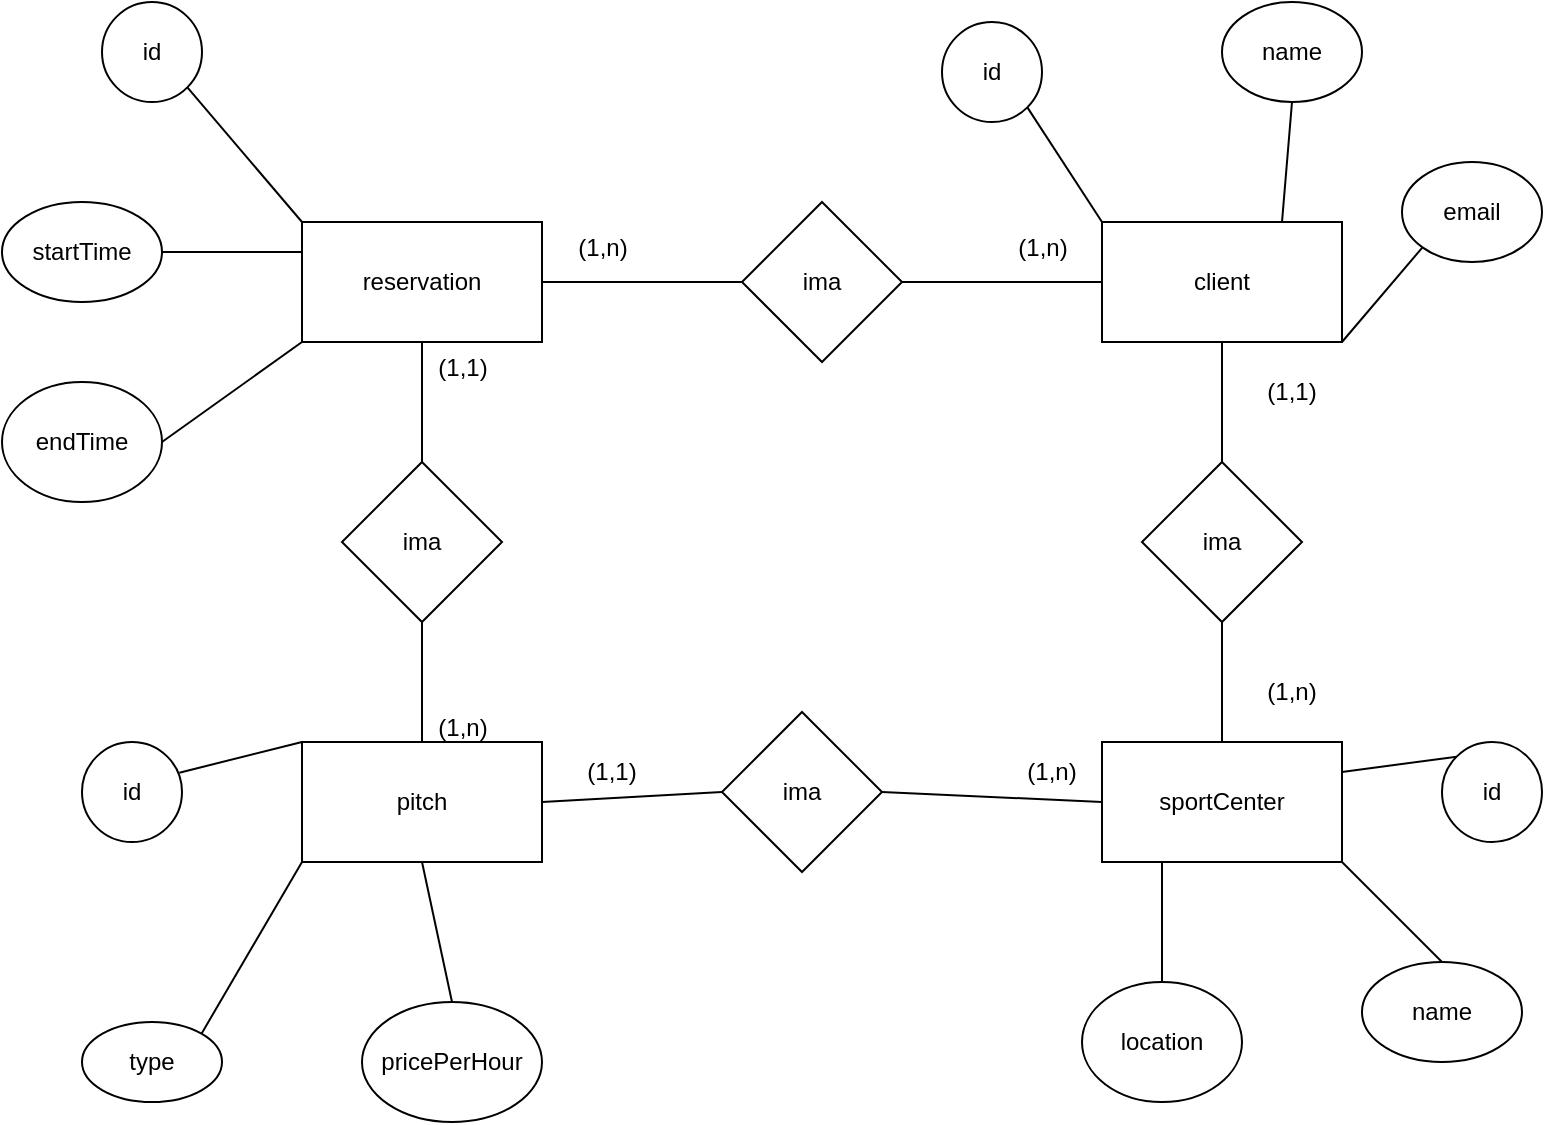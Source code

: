 <mxfile version="26.2.5">
  <diagram name="Page-1" id="48Vk8ngiQX2ITSys7Jz5">
    <mxGraphModel dx="788" dy="459" grid="1" gridSize="10" guides="1" tooltips="1" connect="1" arrows="1" fold="1" page="1" pageScale="1" pageWidth="850" pageHeight="1100" math="0" shadow="0">
      <root>
        <mxCell id="0" />
        <mxCell id="1" parent="0" />
        <mxCell id="3PJ_PapXwdnP2tnV1irn-1" value="sportCenter" style="rounded=0;whiteSpace=wrap;html=1;" vertex="1" parent="1">
          <mxGeometry x="600" y="380" width="120" height="60" as="geometry" />
        </mxCell>
        <mxCell id="3PJ_PapXwdnP2tnV1irn-2" value="pitch" style="rounded=0;whiteSpace=wrap;html=1;" vertex="1" parent="1">
          <mxGeometry x="200" y="380" width="120" height="60" as="geometry" />
        </mxCell>
        <mxCell id="3PJ_PapXwdnP2tnV1irn-3" value="client" style="rounded=0;whiteSpace=wrap;html=1;" vertex="1" parent="1">
          <mxGeometry x="600" y="120" width="120" height="60" as="geometry" />
        </mxCell>
        <mxCell id="3PJ_PapXwdnP2tnV1irn-4" value="reservation" style="rounded=0;whiteSpace=wrap;html=1;" vertex="1" parent="1">
          <mxGeometry x="200" y="120" width="120" height="60" as="geometry" />
        </mxCell>
        <mxCell id="3PJ_PapXwdnP2tnV1irn-5" value="location" style="ellipse;whiteSpace=wrap;html=1;" vertex="1" parent="1">
          <mxGeometry x="590" y="500" width="80" height="60" as="geometry" />
        </mxCell>
        <mxCell id="3PJ_PapXwdnP2tnV1irn-6" value="name" style="ellipse;whiteSpace=wrap;html=1;" vertex="1" parent="1">
          <mxGeometry x="730" y="490" width="80" height="50" as="geometry" />
        </mxCell>
        <mxCell id="3PJ_PapXwdnP2tnV1irn-7" value="id" style="ellipse;whiteSpace=wrap;html=1;" vertex="1" parent="1">
          <mxGeometry x="770" y="380" width="50" height="50" as="geometry" />
        </mxCell>
        <mxCell id="3PJ_PapXwdnP2tnV1irn-8" value="email" style="ellipse;whiteSpace=wrap;html=1;" vertex="1" parent="1">
          <mxGeometry x="750" y="90" width="70" height="50" as="geometry" />
        </mxCell>
        <mxCell id="3PJ_PapXwdnP2tnV1irn-9" value="name" style="ellipse;whiteSpace=wrap;html=1;" vertex="1" parent="1">
          <mxGeometry x="660" y="10" width="70" height="50" as="geometry" />
        </mxCell>
        <mxCell id="3PJ_PapXwdnP2tnV1irn-10" value="id" style="ellipse;whiteSpace=wrap;html=1;" vertex="1" parent="1">
          <mxGeometry x="520" y="20" width="50" height="50" as="geometry" />
        </mxCell>
        <mxCell id="3PJ_PapXwdnP2tnV1irn-11" value="pricePerHour" style="ellipse;whiteSpace=wrap;html=1;" vertex="1" parent="1">
          <mxGeometry x="230" y="510" width="90" height="60" as="geometry" />
        </mxCell>
        <mxCell id="3PJ_PapXwdnP2tnV1irn-12" value="type" style="ellipse;whiteSpace=wrap;html=1;" vertex="1" parent="1">
          <mxGeometry x="90" y="520" width="70" height="40" as="geometry" />
        </mxCell>
        <mxCell id="3PJ_PapXwdnP2tnV1irn-13" value="id" style="ellipse;whiteSpace=wrap;html=1;" vertex="1" parent="1">
          <mxGeometry x="90" y="380" width="50" height="50" as="geometry" />
        </mxCell>
        <mxCell id="3PJ_PapXwdnP2tnV1irn-14" value="endTime" style="ellipse;whiteSpace=wrap;html=1;" vertex="1" parent="1">
          <mxGeometry x="50" y="200" width="80" height="60" as="geometry" />
        </mxCell>
        <mxCell id="3PJ_PapXwdnP2tnV1irn-15" value="startTime" style="ellipse;whiteSpace=wrap;html=1;" vertex="1" parent="1">
          <mxGeometry x="50" y="110" width="80" height="50" as="geometry" />
        </mxCell>
        <mxCell id="3PJ_PapXwdnP2tnV1irn-16" value="id" style="ellipse;whiteSpace=wrap;html=1;" vertex="1" parent="1">
          <mxGeometry x="100" y="10" width="50" height="50" as="geometry" />
        </mxCell>
        <mxCell id="3PJ_PapXwdnP2tnV1irn-17" value="" style="endArrow=none;html=1;rounded=0;entryX=0;entryY=1;entryDx=0;entryDy=0;exitX=1;exitY=1;exitDx=0;exitDy=0;" edge="1" parent="1" source="3PJ_PapXwdnP2tnV1irn-3" target="3PJ_PapXwdnP2tnV1irn-8">
          <mxGeometry width="50" height="50" relative="1" as="geometry">
            <mxPoint x="400" y="270" as="sourcePoint" />
            <mxPoint x="450" y="220" as="targetPoint" />
          </mxGeometry>
        </mxCell>
        <mxCell id="3PJ_PapXwdnP2tnV1irn-18" value="" style="endArrow=none;html=1;rounded=0;entryX=0.5;entryY=1;entryDx=0;entryDy=0;exitX=0.75;exitY=0;exitDx=0;exitDy=0;" edge="1" parent="1" source="3PJ_PapXwdnP2tnV1irn-3" target="3PJ_PapXwdnP2tnV1irn-9">
          <mxGeometry width="50" height="50" relative="1" as="geometry">
            <mxPoint x="400" y="270" as="sourcePoint" />
            <mxPoint x="450" y="220" as="targetPoint" />
          </mxGeometry>
        </mxCell>
        <mxCell id="3PJ_PapXwdnP2tnV1irn-19" value="" style="endArrow=none;html=1;rounded=0;exitX=0;exitY=0;exitDx=0;exitDy=0;entryX=1;entryY=1;entryDx=0;entryDy=0;" edge="1" parent="1" source="3PJ_PapXwdnP2tnV1irn-3" target="3PJ_PapXwdnP2tnV1irn-10">
          <mxGeometry width="50" height="50" relative="1" as="geometry">
            <mxPoint x="400" y="270" as="sourcePoint" />
            <mxPoint x="450" y="220" as="targetPoint" />
          </mxGeometry>
        </mxCell>
        <mxCell id="3PJ_PapXwdnP2tnV1irn-20" value="" style="endArrow=none;html=1;rounded=0;exitX=1;exitY=1;exitDx=0;exitDy=0;entryX=0;entryY=0;entryDx=0;entryDy=0;" edge="1" parent="1" source="3PJ_PapXwdnP2tnV1irn-16" target="3PJ_PapXwdnP2tnV1irn-4">
          <mxGeometry width="50" height="50" relative="1" as="geometry">
            <mxPoint x="400" y="270" as="sourcePoint" />
            <mxPoint x="450" y="220" as="targetPoint" />
          </mxGeometry>
        </mxCell>
        <mxCell id="3PJ_PapXwdnP2tnV1irn-21" value="" style="endArrow=none;html=1;rounded=0;exitX=1;exitY=0.5;exitDx=0;exitDy=0;entryX=0;entryY=0.25;entryDx=0;entryDy=0;" edge="1" parent="1" source="3PJ_PapXwdnP2tnV1irn-15" target="3PJ_PapXwdnP2tnV1irn-4">
          <mxGeometry width="50" height="50" relative="1" as="geometry">
            <mxPoint x="400" y="270" as="sourcePoint" />
            <mxPoint x="450" y="220" as="targetPoint" />
          </mxGeometry>
        </mxCell>
        <mxCell id="3PJ_PapXwdnP2tnV1irn-22" value="" style="endArrow=none;html=1;rounded=0;exitX=1;exitY=0.5;exitDx=0;exitDy=0;entryX=0;entryY=1;entryDx=0;entryDy=0;" edge="1" parent="1" source="3PJ_PapXwdnP2tnV1irn-14" target="3PJ_PapXwdnP2tnV1irn-4">
          <mxGeometry width="50" height="50" relative="1" as="geometry">
            <mxPoint x="400" y="270" as="sourcePoint" />
            <mxPoint x="450" y="220" as="targetPoint" />
          </mxGeometry>
        </mxCell>
        <mxCell id="3PJ_PapXwdnP2tnV1irn-23" value="" style="endArrow=none;html=1;rounded=0;exitX=0;exitY=0;exitDx=0;exitDy=0;entryX=1;entryY=0.25;entryDx=0;entryDy=0;" edge="1" parent="1" source="3PJ_PapXwdnP2tnV1irn-7" target="3PJ_PapXwdnP2tnV1irn-1">
          <mxGeometry width="50" height="50" relative="1" as="geometry">
            <mxPoint x="400" y="270" as="sourcePoint" />
            <mxPoint x="450" y="220" as="targetPoint" />
          </mxGeometry>
        </mxCell>
        <mxCell id="3PJ_PapXwdnP2tnV1irn-24" value="" style="endArrow=none;html=1;rounded=0;exitX=0.5;exitY=0;exitDx=0;exitDy=0;entryX=1;entryY=1;entryDx=0;entryDy=0;" edge="1" parent="1" source="3PJ_PapXwdnP2tnV1irn-6" target="3PJ_PapXwdnP2tnV1irn-1">
          <mxGeometry width="50" height="50" relative="1" as="geometry">
            <mxPoint x="400" y="270" as="sourcePoint" />
            <mxPoint x="450" y="220" as="targetPoint" />
          </mxGeometry>
        </mxCell>
        <mxCell id="3PJ_PapXwdnP2tnV1irn-25" value="" style="endArrow=none;html=1;rounded=0;exitX=0.5;exitY=0;exitDx=0;exitDy=0;entryX=0.25;entryY=1;entryDx=0;entryDy=0;" edge="1" parent="1" source="3PJ_PapXwdnP2tnV1irn-5" target="3PJ_PapXwdnP2tnV1irn-1">
          <mxGeometry width="50" height="50" relative="1" as="geometry">
            <mxPoint x="400" y="270" as="sourcePoint" />
            <mxPoint x="450" y="220" as="targetPoint" />
          </mxGeometry>
        </mxCell>
        <mxCell id="3PJ_PapXwdnP2tnV1irn-26" value="" style="endArrow=none;html=1;rounded=0;entryX=1;entryY=0;entryDx=0;entryDy=0;exitX=0;exitY=1;exitDx=0;exitDy=0;" edge="1" parent="1" source="3PJ_PapXwdnP2tnV1irn-2" target="3PJ_PapXwdnP2tnV1irn-12">
          <mxGeometry width="50" height="50" relative="1" as="geometry">
            <mxPoint x="400" y="270" as="sourcePoint" />
            <mxPoint x="450" y="220" as="targetPoint" />
          </mxGeometry>
        </mxCell>
        <mxCell id="3PJ_PapXwdnP2tnV1irn-27" value="" style="endArrow=none;html=1;rounded=0;exitX=0.973;exitY=0.307;exitDx=0;exitDy=0;exitPerimeter=0;entryX=0;entryY=0;entryDx=0;entryDy=0;" edge="1" parent="1" source="3PJ_PapXwdnP2tnV1irn-13" target="3PJ_PapXwdnP2tnV1irn-2">
          <mxGeometry width="50" height="50" relative="1" as="geometry">
            <mxPoint x="400" y="270" as="sourcePoint" />
            <mxPoint x="450" y="220" as="targetPoint" />
          </mxGeometry>
        </mxCell>
        <mxCell id="3PJ_PapXwdnP2tnV1irn-28" value="" style="endArrow=none;html=1;rounded=0;entryX=0.5;entryY=0;entryDx=0;entryDy=0;exitX=0.5;exitY=1;exitDx=0;exitDy=0;" edge="1" parent="1" source="3PJ_PapXwdnP2tnV1irn-2" target="3PJ_PapXwdnP2tnV1irn-11">
          <mxGeometry width="50" height="50" relative="1" as="geometry">
            <mxPoint x="400" y="270" as="sourcePoint" />
            <mxPoint x="450" y="220" as="targetPoint" />
          </mxGeometry>
        </mxCell>
        <mxCell id="3PJ_PapXwdnP2tnV1irn-29" value="ima" style="rhombus;whiteSpace=wrap;html=1;" vertex="1" parent="1">
          <mxGeometry x="410" y="365" width="80" height="80" as="geometry" />
        </mxCell>
        <mxCell id="3PJ_PapXwdnP2tnV1irn-30" value="ima" style="rhombus;whiteSpace=wrap;html=1;" vertex="1" parent="1">
          <mxGeometry x="620" y="240" width="80" height="80" as="geometry" />
        </mxCell>
        <mxCell id="3PJ_PapXwdnP2tnV1irn-31" value="ima" style="rhombus;whiteSpace=wrap;html=1;" vertex="1" parent="1">
          <mxGeometry x="420" y="110" width="80" height="80" as="geometry" />
        </mxCell>
        <mxCell id="3PJ_PapXwdnP2tnV1irn-32" value="ima" style="rhombus;whiteSpace=wrap;html=1;" vertex="1" parent="1">
          <mxGeometry x="220" y="240" width="80" height="80" as="geometry" />
        </mxCell>
        <mxCell id="3PJ_PapXwdnP2tnV1irn-33" value="" style="endArrow=none;html=1;rounded=0;entryX=0;entryY=0.5;entryDx=0;entryDy=0;exitX=1;exitY=0.5;exitDx=0;exitDy=0;" edge="1" parent="1" source="3PJ_PapXwdnP2tnV1irn-4" target="3PJ_PapXwdnP2tnV1irn-31">
          <mxGeometry width="50" height="50" relative="1" as="geometry">
            <mxPoint x="400" y="270" as="sourcePoint" />
            <mxPoint x="450" y="220" as="targetPoint" />
          </mxGeometry>
        </mxCell>
        <mxCell id="3PJ_PapXwdnP2tnV1irn-34" value="" style="endArrow=none;html=1;rounded=0;exitX=1;exitY=0.5;exitDx=0;exitDy=0;entryX=0;entryY=0.5;entryDx=0;entryDy=0;" edge="1" parent="1" source="3PJ_PapXwdnP2tnV1irn-31" target="3PJ_PapXwdnP2tnV1irn-3">
          <mxGeometry width="50" height="50" relative="1" as="geometry">
            <mxPoint x="400" y="270" as="sourcePoint" />
            <mxPoint x="450" y="220" as="targetPoint" />
          </mxGeometry>
        </mxCell>
        <mxCell id="3PJ_PapXwdnP2tnV1irn-35" value="" style="endArrow=none;html=1;rounded=0;exitX=0.5;exitY=0;exitDx=0;exitDy=0;entryX=0.5;entryY=1;entryDx=0;entryDy=0;" edge="1" parent="1" source="3PJ_PapXwdnP2tnV1irn-1" target="3PJ_PapXwdnP2tnV1irn-30">
          <mxGeometry width="50" height="50" relative="1" as="geometry">
            <mxPoint x="400" y="270" as="sourcePoint" />
            <mxPoint x="450" y="220" as="targetPoint" />
          </mxGeometry>
        </mxCell>
        <mxCell id="3PJ_PapXwdnP2tnV1irn-36" value="" style="endArrow=none;html=1;rounded=0;exitX=0.5;exitY=0;exitDx=0;exitDy=0;entryX=0.5;entryY=1;entryDx=0;entryDy=0;" edge="1" parent="1" source="3PJ_PapXwdnP2tnV1irn-30" target="3PJ_PapXwdnP2tnV1irn-3">
          <mxGeometry width="50" height="50" relative="1" as="geometry">
            <mxPoint x="400" y="270" as="sourcePoint" />
            <mxPoint x="450" y="220" as="targetPoint" />
          </mxGeometry>
        </mxCell>
        <mxCell id="3PJ_PapXwdnP2tnV1irn-37" value="" style="endArrow=none;html=1;rounded=0;exitX=1;exitY=0.5;exitDx=0;exitDy=0;entryX=0;entryY=0.5;entryDx=0;entryDy=0;" edge="1" parent="1" source="3PJ_PapXwdnP2tnV1irn-29" target="3PJ_PapXwdnP2tnV1irn-1">
          <mxGeometry width="50" height="50" relative="1" as="geometry">
            <mxPoint x="400" y="270" as="sourcePoint" />
            <mxPoint x="450" y="220" as="targetPoint" />
          </mxGeometry>
        </mxCell>
        <mxCell id="3PJ_PapXwdnP2tnV1irn-38" value="" style="endArrow=none;html=1;rounded=0;exitX=1;exitY=0.5;exitDx=0;exitDy=0;entryX=0;entryY=0.5;entryDx=0;entryDy=0;" edge="1" parent="1" source="3PJ_PapXwdnP2tnV1irn-2" target="3PJ_PapXwdnP2tnV1irn-29">
          <mxGeometry width="50" height="50" relative="1" as="geometry">
            <mxPoint x="400" y="270" as="sourcePoint" />
            <mxPoint x="450" y="220" as="targetPoint" />
          </mxGeometry>
        </mxCell>
        <mxCell id="3PJ_PapXwdnP2tnV1irn-39" value="" style="endArrow=none;html=1;rounded=0;exitX=0.5;exitY=1;exitDx=0;exitDy=0;entryX=0.5;entryY=0;entryDx=0;entryDy=0;" edge="1" parent="1" source="3PJ_PapXwdnP2tnV1irn-32" target="3PJ_PapXwdnP2tnV1irn-2">
          <mxGeometry width="50" height="50" relative="1" as="geometry">
            <mxPoint x="400" y="270" as="sourcePoint" />
            <mxPoint x="450" y="220" as="targetPoint" />
          </mxGeometry>
        </mxCell>
        <mxCell id="3PJ_PapXwdnP2tnV1irn-40" value="" style="endArrow=none;html=1;rounded=0;entryX=0.5;entryY=1;entryDx=0;entryDy=0;exitX=0.5;exitY=0;exitDx=0;exitDy=0;" edge="1" parent="1" source="3PJ_PapXwdnP2tnV1irn-32" target="3PJ_PapXwdnP2tnV1irn-4">
          <mxGeometry width="50" height="50" relative="1" as="geometry">
            <mxPoint x="400" y="270" as="sourcePoint" />
            <mxPoint x="450" y="220" as="targetPoint" />
          </mxGeometry>
        </mxCell>
        <mxCell id="3PJ_PapXwdnP2tnV1irn-41" value="(1,n)" style="text;html=1;align=center;verticalAlign=middle;resizable=0;points=[];autosize=1;strokeColor=none;fillColor=none;" vertex="1" parent="1">
          <mxGeometry x="325" y="118" width="50" height="30" as="geometry" />
        </mxCell>
        <mxCell id="3PJ_PapXwdnP2tnV1irn-42" value="(1,n)" style="text;html=1;align=center;verticalAlign=middle;resizable=0;points=[];autosize=1;strokeColor=none;fillColor=none;" vertex="1" parent="1">
          <mxGeometry x="545" y="118" width="50" height="30" as="geometry" />
        </mxCell>
        <mxCell id="3PJ_PapXwdnP2tnV1irn-44" value="(1,n)" style="text;html=1;align=center;verticalAlign=middle;resizable=0;points=[];autosize=1;strokeColor=none;fillColor=none;" vertex="1" parent="1">
          <mxGeometry x="255" y="358" width="50" height="30" as="geometry" />
        </mxCell>
        <mxCell id="3PJ_PapXwdnP2tnV1irn-45" value="(1,1)" style="text;html=1;align=center;verticalAlign=middle;resizable=0;points=[];autosize=1;strokeColor=none;fillColor=none;" vertex="1" parent="1">
          <mxGeometry x="255" y="178" width="50" height="30" as="geometry" />
        </mxCell>
        <mxCell id="3PJ_PapXwdnP2tnV1irn-46" value="(1,n)" style="text;html=1;align=center;verticalAlign=middle;whiteSpace=wrap;rounded=0;" vertex="1" parent="1">
          <mxGeometry x="545" y="380" width="60" height="30" as="geometry" />
        </mxCell>
        <mxCell id="3PJ_PapXwdnP2tnV1irn-47" value="(1,1)" style="text;html=1;align=center;verticalAlign=middle;whiteSpace=wrap;rounded=0;" vertex="1" parent="1">
          <mxGeometry x="325" y="380" width="60" height="30" as="geometry" />
        </mxCell>
        <mxCell id="3PJ_PapXwdnP2tnV1irn-48" value="(1,n)" style="text;html=1;align=center;verticalAlign=middle;whiteSpace=wrap;rounded=0;" vertex="1" parent="1">
          <mxGeometry x="665" y="340" width="60" height="30" as="geometry" />
        </mxCell>
        <mxCell id="3PJ_PapXwdnP2tnV1irn-49" value="(1,1)" style="text;html=1;align=center;verticalAlign=middle;whiteSpace=wrap;rounded=0;" vertex="1" parent="1">
          <mxGeometry x="665" y="190" width="60" height="30" as="geometry" />
        </mxCell>
      </root>
    </mxGraphModel>
  </diagram>
</mxfile>
